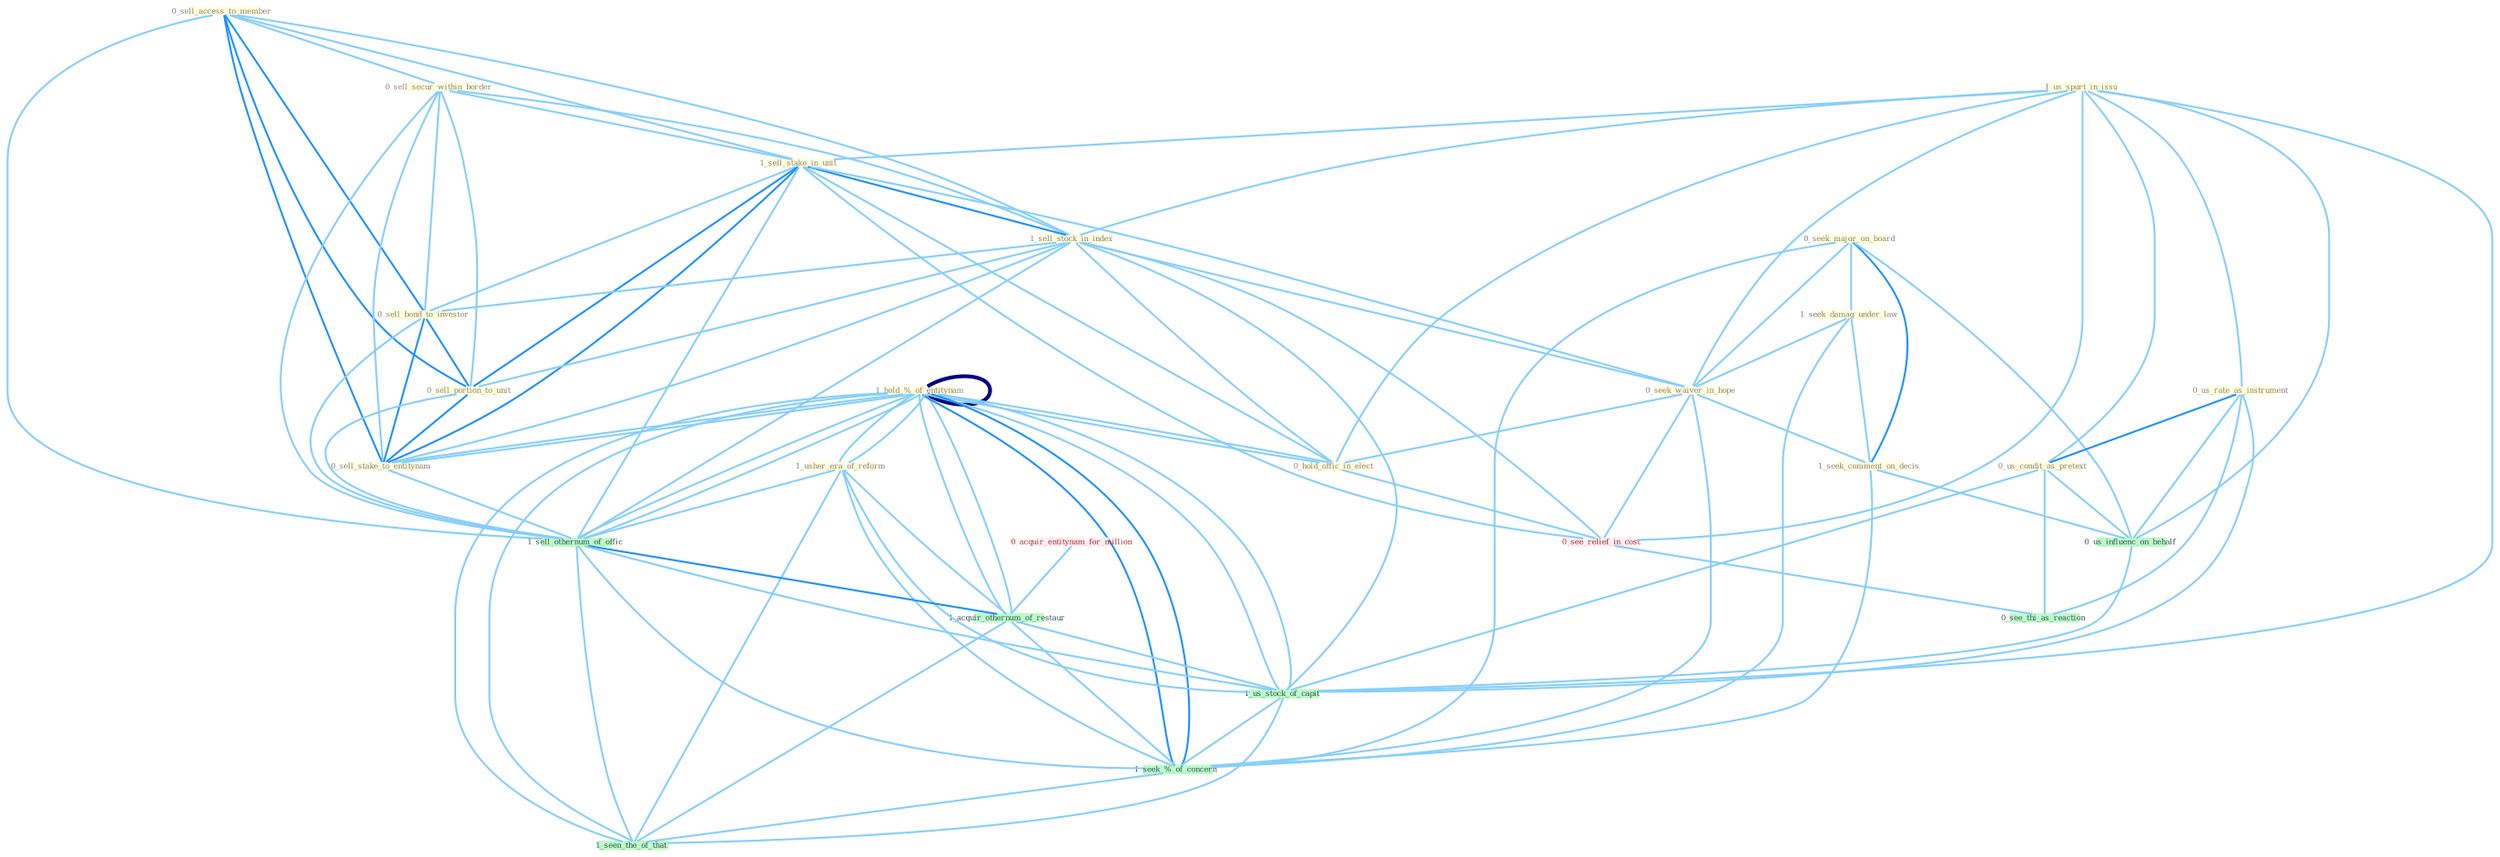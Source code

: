 Graph G{ 
    node
    [shape=polygon,style=filled,width=.5,height=.06,color="#BDFCC9",fixedsize=true,fontsize=4,
    fontcolor="#2f4f4f"];
    {node
    [color="#ffffe0", fontcolor="#8b7d6b"] "1_hold_%_of_entitynam " "1_us_spurt_in_issu " "0_sell_access_to_member " "1_usher_era_of_reform " "0_sell_secur_within_border " "0_seek_major_on_board " "1_hold_%_of_entitynam " "1_sell_stake_in_unit " "1_seek_damag_under_law " "1_sell_stock_in_index " "0_sell_bond_to_investor " "0_us_rate_as_instrument " "0_seek_waiver_in_hope " "1_seek_comment_on_decis " "0_us_condit_as_pretext " "0_hold_offic_in_elect " "0_sell_portion_to_unit " "0_sell_stake_to_entitynam "}
{node [color="#fff0f5", fontcolor="#b22222"] "0_acquir_entitynam_for_million " "0_see_relief_in_cost "}
edge [color="#B0E2FF"];

	"1_hold_%_of_entitynam " -- "1_usher_era_of_reform " [w="1", color="#87cefa" ];
	"1_hold_%_of_entitynam " -- "1_hold_%_of_entitynam " [w="4", style=bold, color="#000080", len=0.4];
	"1_hold_%_of_entitynam " -- "0_hold_offic_in_elect " [w="1", color="#87cefa" ];
	"1_hold_%_of_entitynam " -- "0_sell_stake_to_entitynam " [w="1", color="#87cefa" ];
	"1_hold_%_of_entitynam " -- "1_sell_othernum_of_offic " [w="1", color="#87cefa" ];
	"1_hold_%_of_entitynam " -- "1_acquir_othernum_of_restaur " [w="1", color="#87cefa" ];
	"1_hold_%_of_entitynam " -- "1_us_stock_of_capit " [w="1", color="#87cefa" ];
	"1_hold_%_of_entitynam " -- "1_seek_%_of_concern " [w="2", color="#1e90ff" , len=0.8];
	"1_hold_%_of_entitynam " -- "1_seen_the_of_that " [w="1", color="#87cefa" ];
	"1_us_spurt_in_issu " -- "1_sell_stake_in_unit " [w="1", color="#87cefa" ];
	"1_us_spurt_in_issu " -- "1_sell_stock_in_index " [w="1", color="#87cefa" ];
	"1_us_spurt_in_issu " -- "0_us_rate_as_instrument " [w="1", color="#87cefa" ];
	"1_us_spurt_in_issu " -- "0_seek_waiver_in_hope " [w="1", color="#87cefa" ];
	"1_us_spurt_in_issu " -- "0_us_condit_as_pretext " [w="1", color="#87cefa" ];
	"1_us_spurt_in_issu " -- "0_hold_offic_in_elect " [w="1", color="#87cefa" ];
	"1_us_spurt_in_issu " -- "0_us_influenc_on_behalf " [w="1", color="#87cefa" ];
	"1_us_spurt_in_issu " -- "0_see_relief_in_cost " [w="1", color="#87cefa" ];
	"1_us_spurt_in_issu " -- "1_us_stock_of_capit " [w="1", color="#87cefa" ];
	"0_sell_access_to_member " -- "0_sell_secur_within_border " [w="1", color="#87cefa" ];
	"0_sell_access_to_member " -- "1_sell_stake_in_unit " [w="1", color="#87cefa" ];
	"0_sell_access_to_member " -- "1_sell_stock_in_index " [w="1", color="#87cefa" ];
	"0_sell_access_to_member " -- "0_sell_bond_to_investor " [w="2", color="#1e90ff" , len=0.8];
	"0_sell_access_to_member " -- "0_sell_portion_to_unit " [w="2", color="#1e90ff" , len=0.8];
	"0_sell_access_to_member " -- "0_sell_stake_to_entitynam " [w="2", color="#1e90ff" , len=0.8];
	"0_sell_access_to_member " -- "1_sell_othernum_of_offic " [w="1", color="#87cefa" ];
	"1_usher_era_of_reform " -- "1_hold_%_of_entitynam " [w="1", color="#87cefa" ];
	"1_usher_era_of_reform " -- "1_sell_othernum_of_offic " [w="1", color="#87cefa" ];
	"1_usher_era_of_reform " -- "1_acquir_othernum_of_restaur " [w="1", color="#87cefa" ];
	"1_usher_era_of_reform " -- "1_us_stock_of_capit " [w="1", color="#87cefa" ];
	"1_usher_era_of_reform " -- "1_seek_%_of_concern " [w="1", color="#87cefa" ];
	"1_usher_era_of_reform " -- "1_seen_the_of_that " [w="1", color="#87cefa" ];
	"0_sell_secur_within_border " -- "1_sell_stake_in_unit " [w="1", color="#87cefa" ];
	"0_sell_secur_within_border " -- "1_sell_stock_in_index " [w="1", color="#87cefa" ];
	"0_sell_secur_within_border " -- "0_sell_bond_to_investor " [w="1", color="#87cefa" ];
	"0_sell_secur_within_border " -- "0_sell_portion_to_unit " [w="1", color="#87cefa" ];
	"0_sell_secur_within_border " -- "0_sell_stake_to_entitynam " [w="1", color="#87cefa" ];
	"0_sell_secur_within_border " -- "1_sell_othernum_of_offic " [w="1", color="#87cefa" ];
	"0_seek_major_on_board " -- "1_seek_damag_under_law " [w="1", color="#87cefa" ];
	"0_seek_major_on_board " -- "0_seek_waiver_in_hope " [w="1", color="#87cefa" ];
	"0_seek_major_on_board " -- "1_seek_comment_on_decis " [w="2", color="#1e90ff" , len=0.8];
	"0_seek_major_on_board " -- "0_us_influenc_on_behalf " [w="1", color="#87cefa" ];
	"0_seek_major_on_board " -- "1_seek_%_of_concern " [w="1", color="#87cefa" ];
	"1_hold_%_of_entitynam " -- "0_hold_offic_in_elect " [w="1", color="#87cefa" ];
	"1_hold_%_of_entitynam " -- "0_sell_stake_to_entitynam " [w="1", color="#87cefa" ];
	"1_hold_%_of_entitynam " -- "1_sell_othernum_of_offic " [w="1", color="#87cefa" ];
	"1_hold_%_of_entitynam " -- "1_acquir_othernum_of_restaur " [w="1", color="#87cefa" ];
	"1_hold_%_of_entitynam " -- "1_us_stock_of_capit " [w="1", color="#87cefa" ];
	"1_hold_%_of_entitynam " -- "1_seek_%_of_concern " [w="2", color="#1e90ff" , len=0.8];
	"1_hold_%_of_entitynam " -- "1_seen_the_of_that " [w="1", color="#87cefa" ];
	"1_sell_stake_in_unit " -- "1_sell_stock_in_index " [w="2", color="#1e90ff" , len=0.8];
	"1_sell_stake_in_unit " -- "0_sell_bond_to_investor " [w="1", color="#87cefa" ];
	"1_sell_stake_in_unit " -- "0_seek_waiver_in_hope " [w="1", color="#87cefa" ];
	"1_sell_stake_in_unit " -- "0_hold_offic_in_elect " [w="1", color="#87cefa" ];
	"1_sell_stake_in_unit " -- "0_sell_portion_to_unit " [w="2", color="#1e90ff" , len=0.8];
	"1_sell_stake_in_unit " -- "0_sell_stake_to_entitynam " [w="2", color="#1e90ff" , len=0.8];
	"1_sell_stake_in_unit " -- "1_sell_othernum_of_offic " [w="1", color="#87cefa" ];
	"1_sell_stake_in_unit " -- "0_see_relief_in_cost " [w="1", color="#87cefa" ];
	"1_seek_damag_under_law " -- "0_seek_waiver_in_hope " [w="1", color="#87cefa" ];
	"1_seek_damag_under_law " -- "1_seek_comment_on_decis " [w="1", color="#87cefa" ];
	"1_seek_damag_under_law " -- "1_seek_%_of_concern " [w="1", color="#87cefa" ];
	"1_sell_stock_in_index " -- "0_sell_bond_to_investor " [w="1", color="#87cefa" ];
	"1_sell_stock_in_index " -- "0_seek_waiver_in_hope " [w="1", color="#87cefa" ];
	"1_sell_stock_in_index " -- "0_hold_offic_in_elect " [w="1", color="#87cefa" ];
	"1_sell_stock_in_index " -- "0_sell_portion_to_unit " [w="1", color="#87cefa" ];
	"1_sell_stock_in_index " -- "0_sell_stake_to_entitynam " [w="1", color="#87cefa" ];
	"1_sell_stock_in_index " -- "1_sell_othernum_of_offic " [w="1", color="#87cefa" ];
	"1_sell_stock_in_index " -- "0_see_relief_in_cost " [w="1", color="#87cefa" ];
	"1_sell_stock_in_index " -- "1_us_stock_of_capit " [w="1", color="#87cefa" ];
	"0_sell_bond_to_investor " -- "0_sell_portion_to_unit " [w="2", color="#1e90ff" , len=0.8];
	"0_sell_bond_to_investor " -- "0_sell_stake_to_entitynam " [w="2", color="#1e90ff" , len=0.8];
	"0_sell_bond_to_investor " -- "1_sell_othernum_of_offic " [w="1", color="#87cefa" ];
	"0_us_rate_as_instrument " -- "0_us_condit_as_pretext " [w="2", color="#1e90ff" , len=0.8];
	"0_us_rate_as_instrument " -- "0_us_influenc_on_behalf " [w="1", color="#87cefa" ];
	"0_us_rate_as_instrument " -- "0_see_thi_as_reaction " [w="1", color="#87cefa" ];
	"0_us_rate_as_instrument " -- "1_us_stock_of_capit " [w="1", color="#87cefa" ];
	"0_seek_waiver_in_hope " -- "1_seek_comment_on_decis " [w="1", color="#87cefa" ];
	"0_seek_waiver_in_hope " -- "0_hold_offic_in_elect " [w="1", color="#87cefa" ];
	"0_seek_waiver_in_hope " -- "0_see_relief_in_cost " [w="1", color="#87cefa" ];
	"0_seek_waiver_in_hope " -- "1_seek_%_of_concern " [w="1", color="#87cefa" ];
	"1_seek_comment_on_decis " -- "0_us_influenc_on_behalf " [w="1", color="#87cefa" ];
	"1_seek_comment_on_decis " -- "1_seek_%_of_concern " [w="1", color="#87cefa" ];
	"0_us_condit_as_pretext " -- "0_us_influenc_on_behalf " [w="1", color="#87cefa" ];
	"0_us_condit_as_pretext " -- "0_see_thi_as_reaction " [w="1", color="#87cefa" ];
	"0_us_condit_as_pretext " -- "1_us_stock_of_capit " [w="1", color="#87cefa" ];
	"0_hold_offic_in_elect " -- "0_see_relief_in_cost " [w="1", color="#87cefa" ];
	"0_sell_portion_to_unit " -- "0_sell_stake_to_entitynam " [w="2", color="#1e90ff" , len=0.8];
	"0_sell_portion_to_unit " -- "1_sell_othernum_of_offic " [w="1", color="#87cefa" ];
	"0_sell_stake_to_entitynam " -- "1_sell_othernum_of_offic " [w="1", color="#87cefa" ];
	"0_acquir_entitynam_for_million " -- "1_acquir_othernum_of_restaur " [w="1", color="#87cefa" ];
	"1_sell_othernum_of_offic " -- "1_acquir_othernum_of_restaur " [w="2", color="#1e90ff" , len=0.8];
	"1_sell_othernum_of_offic " -- "1_us_stock_of_capit " [w="1", color="#87cefa" ];
	"1_sell_othernum_of_offic " -- "1_seek_%_of_concern " [w="1", color="#87cefa" ];
	"1_sell_othernum_of_offic " -- "1_seen_the_of_that " [w="1", color="#87cefa" ];
	"0_us_influenc_on_behalf " -- "1_us_stock_of_capit " [w="1", color="#87cefa" ];
	"0_see_relief_in_cost " -- "0_see_thi_as_reaction " [w="1", color="#87cefa" ];
	"1_acquir_othernum_of_restaur " -- "1_us_stock_of_capit " [w="1", color="#87cefa" ];
	"1_acquir_othernum_of_restaur " -- "1_seek_%_of_concern " [w="1", color="#87cefa" ];
	"1_acquir_othernum_of_restaur " -- "1_seen_the_of_that " [w="1", color="#87cefa" ];
	"1_us_stock_of_capit " -- "1_seek_%_of_concern " [w="1", color="#87cefa" ];
	"1_us_stock_of_capit " -- "1_seen_the_of_that " [w="1", color="#87cefa" ];
	"1_seek_%_of_concern " -- "1_seen_the_of_that " [w="1", color="#87cefa" ];
}